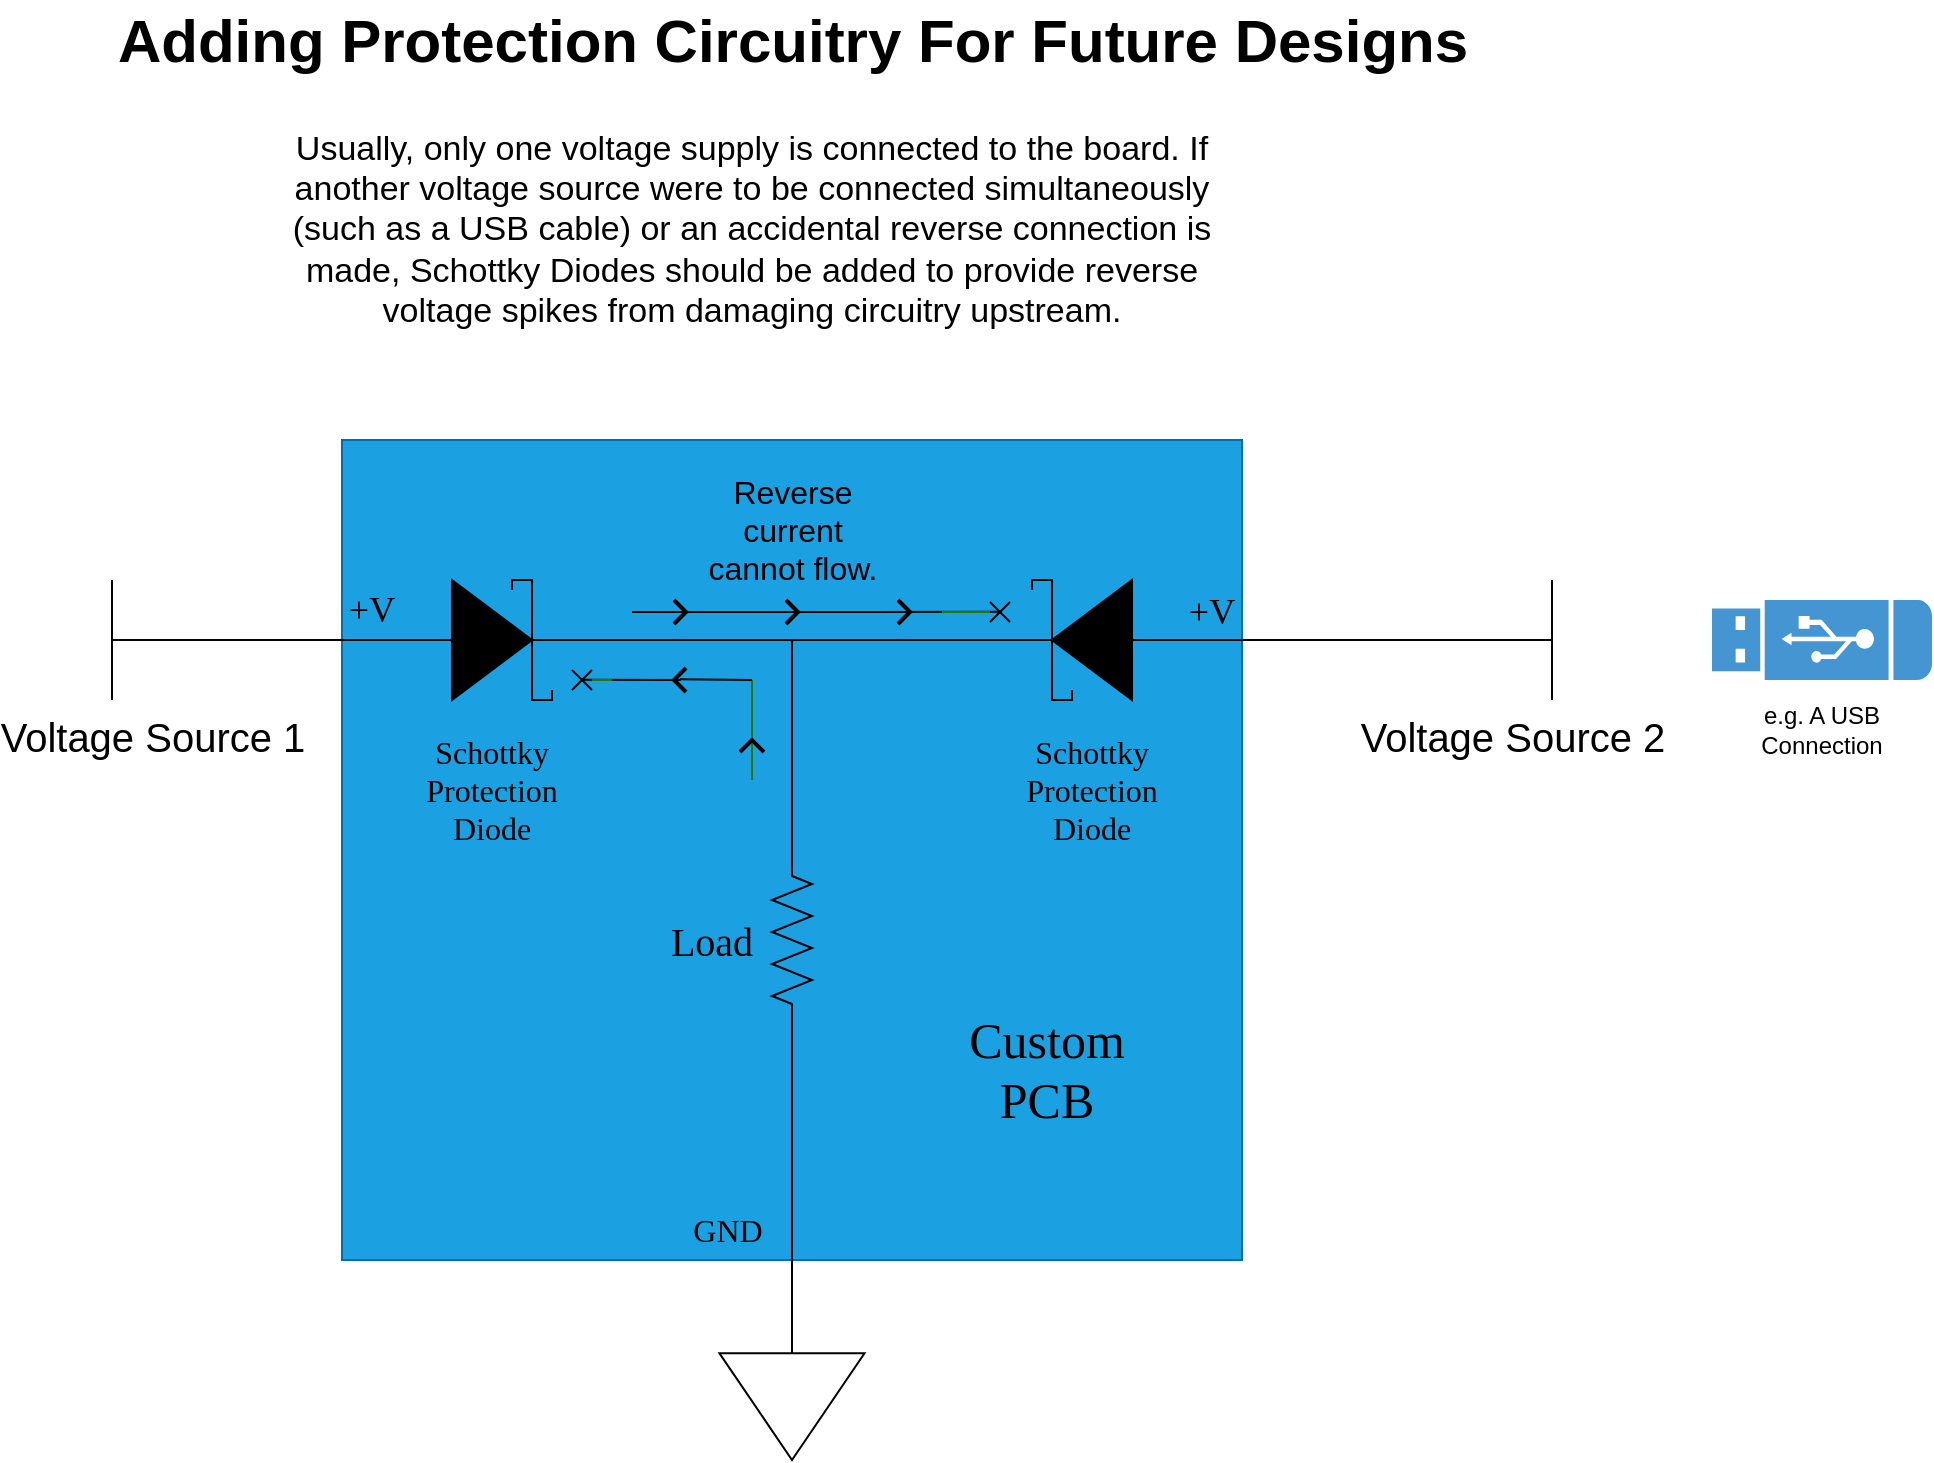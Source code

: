<mxfile version="26.1.3">
  <diagram name="Page-1" id="Qlii24mlCDuPc5cvB6Kh">
    <mxGraphModel grid="1" page="1" gridSize="10" guides="1" tooltips="1" connect="1" arrows="1" fold="1" pageScale="1" pageWidth="10000" pageHeight="10000" background="none" math="0" shadow="0">
      <root>
        <mxCell id="0" />
        <mxCell id="1" parent="0" />
        <mxCell id="KpcEkN50f_9RtJmdfwBh-9" value="" style="rounded=0;whiteSpace=wrap;html=1;fillColor=light-dark(#1BA1E2,#004C99);fontColor=#ffffff;strokeColor=#006EAF;align=center;" vertex="1" parent="1">
          <mxGeometry x="715" y="310" width="450" height="410" as="geometry" />
        </mxCell>
        <mxCell id="KpcEkN50f_9RtJmdfwBh-1" value="" style="pointerEvents=1;fillColor=strokeColor;verticalLabelPosition=bottom;shadow=0;dashed=0;align=center;html=1;verticalAlign=top;shape=mxgraph.electrical.diodes.schottky_diode;" vertex="1" parent="1">
          <mxGeometry x="740" y="380" width="100" height="60" as="geometry" />
        </mxCell>
        <mxCell id="KpcEkN50f_9RtJmdfwBh-6" value="Schottky Protection Diode" style="text;html=1;align=center;verticalAlign=middle;whiteSpace=wrap;rounded=0;rotation=0;fontFamily=Verdana;fontSize=16;fontColor=light-dark(#000000,#49FF35);" vertex="1" parent="1">
          <mxGeometry x="760" y="470" width="60" height="30" as="geometry" />
        </mxCell>
        <mxCell id="KpcEkN50f_9RtJmdfwBh-11" value="Voltage Source 1" style="pointerEvents=1;verticalLabelPosition=bottom;shadow=0;dashed=0;align=center;html=1;verticalAlign=top;shape=mxgraph.electrical.signal_sources.vss2;fontSize=20;flipV=1;direction=north;" vertex="1" parent="1">
          <mxGeometry x="600" y="380" width="40" height="60" as="geometry" />
        </mxCell>
        <mxCell id="KpcEkN50f_9RtJmdfwBh-15" value="" style="endArrow=none;html=1;rounded=0;entryX=0.5;entryY=1;entryDx=0;entryDy=0;entryPerimeter=0;exitX=0;exitY=0.5;exitDx=0;exitDy=0;exitPerimeter=0;" edge="1" parent="1" source="KpcEkN50f_9RtJmdfwBh-1" target="KpcEkN50f_9RtJmdfwBh-11">
          <mxGeometry width="50" height="50" relative="1" as="geometry">
            <mxPoint x="710" y="410" as="sourcePoint" />
            <mxPoint x="840" y="360" as="targetPoint" />
          </mxGeometry>
        </mxCell>
        <mxCell id="KpcEkN50f_9RtJmdfwBh-16" value="" style="endArrow=none;html=1;rounded=0;exitX=1;exitY=0.5;exitDx=0;exitDy=0;exitPerimeter=0;" edge="1" parent="1" source="KpcEkN50f_9RtJmdfwBh-1">
          <mxGeometry width="50" height="50" relative="1" as="geometry">
            <mxPoint x="960" y="430" as="sourcePoint" />
            <mxPoint x="940" y="410" as="targetPoint" />
          </mxGeometry>
        </mxCell>
        <mxCell id="KpcEkN50f_9RtJmdfwBh-20" value="" style="pointerEvents=1;fillColor=strokeColor;verticalLabelPosition=bottom;shadow=0;dashed=0;align=center;html=1;verticalAlign=top;shape=mxgraph.electrical.diodes.schottky_diode;direction=west;" vertex="1" parent="1">
          <mxGeometry x="1040" y="380" width="100" height="60" as="geometry" />
        </mxCell>
        <mxCell id="KpcEkN50f_9RtJmdfwBh-21" value="" style="pointerEvents=1;verticalLabelPosition=bottom;shadow=0;dashed=0;align=center;html=1;verticalAlign=top;shape=mxgraph.electrical.signal_sources.signal_ground;direction=east;" vertex="1" parent="1">
          <mxGeometry x="903.75" y="740" width="72.5" height="80" as="geometry" />
        </mxCell>
        <mxCell id="KpcEkN50f_9RtJmdfwBh-22" value="" style="endArrow=none;html=1;rounded=0;entryX=0.5;entryY=0;entryDx=0;entryDy=0;entryPerimeter=0;" edge="1" parent="1" target="KpcEkN50f_9RtJmdfwBh-21">
          <mxGeometry width="50" height="50" relative="1" as="geometry">
            <mxPoint x="940" y="700" as="sourcePoint" />
            <mxPoint x="1080" y="570" as="targetPoint" />
          </mxGeometry>
        </mxCell>
        <mxCell id="KpcEkN50f_9RtJmdfwBh-23" value="GND" style="text;html=1;align=center;verticalAlign=middle;whiteSpace=wrap;rounded=0;fontFamily=Verdana;fontSize=16;" vertex="1" parent="1">
          <mxGeometry x="878" y="690" width="60" height="30" as="geometry" />
        </mxCell>
        <mxCell id="KpcEkN50f_9RtJmdfwBh-24" value="" style="endArrow=none;html=1;rounded=0;entryX=1;entryY=0.5;entryDx=0;entryDy=0;entryPerimeter=0;" edge="1" parent="1" target="KpcEkN50f_9RtJmdfwBh-20">
          <mxGeometry width="50" height="50" relative="1" as="geometry">
            <mxPoint x="940" y="410" as="sourcePoint" />
            <mxPoint x="1010" y="500" as="targetPoint" />
          </mxGeometry>
        </mxCell>
        <mxCell id="KpcEkN50f_9RtJmdfwBh-29" value="Schottky Protection Diode" style="text;html=1;align=center;verticalAlign=middle;whiteSpace=wrap;rounded=0;rotation=0;fontFamily=Verdana;fontSize=16;fontColor=light-dark(#000000,#49FF35);" vertex="1" parent="1">
          <mxGeometry x="1060" y="470" width="60" height="30" as="geometry" />
        </mxCell>
        <mxCell id="KpcEkN50f_9RtJmdfwBh-30" value="Voltage Source 2" style="pointerEvents=1;verticalLabelPosition=bottom;shadow=0;dashed=0;align=center;html=1;verticalAlign=top;shape=mxgraph.electrical.signal_sources.vss2;fontSize=20;flipV=1;direction=south;" vertex="1" parent="1">
          <mxGeometry x="1280" y="380" width="40" height="60" as="geometry" />
        </mxCell>
        <mxCell id="KpcEkN50f_9RtJmdfwBh-40" value="" style="endArrow=none;html=1;rounded=0;entryX=0;entryY=0.5;entryDx=0;entryDy=0;entryPerimeter=0;exitX=0.5;exitY=1;exitDx=0;exitDy=0;exitPerimeter=0;" edge="1" parent="1" source="KpcEkN50f_9RtJmdfwBh-30" target="KpcEkN50f_9RtJmdfwBh-20">
          <mxGeometry width="50" height="50" relative="1" as="geometry">
            <mxPoint x="970" y="540" as="sourcePoint" />
            <mxPoint x="1020" y="490" as="targetPoint" />
          </mxGeometry>
        </mxCell>
        <mxCell id="5goqEzdLOGWbC_1ylqqu-9" value="Adding Protection Circuitry For Future Designs" style="text;strokeColor=none;fillColor=none;html=1;fontSize=30;fontStyle=1;verticalAlign=middle;align=center;" vertex="1" parent="1">
          <mxGeometry x="890" y="90" width="100" height="40" as="geometry" />
        </mxCell>
        <mxCell id="5goqEzdLOGWbC_1ylqqu-10" value="&lt;div&gt;Usually, only one voltage supply is connected to the board. If another voltage source were to be connected simultaneously (such as a USB cable) or an accidental reverse connection is made,&lt;span style=&quot;color: light-dark(rgb(0, 0, 0), rgb(73, 255, 53));&quot;&gt; Schottky Diodes&lt;/span&gt; should be added to provide reverse voltage spikes from damaging circuitry upstream.&lt;/div&gt;" style="text;html=1;align=center;verticalAlign=middle;whiteSpace=wrap;rounded=0;fontSize=17;" vertex="1" parent="1">
          <mxGeometry x="671.13" y="180" width="497.74" height="50" as="geometry" />
        </mxCell>
        <mxCell id="5goqEzdLOGWbC_1ylqqu-11" value="" style="endArrow=none;html=1;rounded=0;entryX=0.5;entryY=0;entryDx=0;entryDy=0;" edge="1" parent="1">
          <mxGeometry width="50" height="50" relative="1" as="geometry">
            <mxPoint x="940" y="410" as="sourcePoint" />
            <mxPoint x="940" y="460" as="targetPoint" />
          </mxGeometry>
        </mxCell>
        <mxCell id="5goqEzdLOGWbC_1ylqqu-17" value="" style="pointerEvents=1;shadow=0;dashed=0;html=1;strokeColor=none;fillColor=#4495D1;labelPosition=center;verticalLabelPosition=bottom;verticalAlign=top;align=center;outlineConnect=0;shape=mxgraph.veeam.usb;direction=west;" vertex="1" parent="1">
          <mxGeometry x="1400" y="390" width="110" height="40" as="geometry" />
        </mxCell>
        <mxCell id="5goqEzdLOGWbC_1ylqqu-18" value="" style="pointerEvents=1;verticalLabelPosition=bottom;shadow=0;dashed=0;align=center;html=1;verticalAlign=top;shape=mxgraph.electrical.resistors.resistor_2;direction=south;" vertex="1" parent="1">
          <mxGeometry x="930" y="510" width="20" height="100" as="geometry" />
        </mxCell>
        <mxCell id="5goqEzdLOGWbC_1ylqqu-21" value="" style="endArrow=none;html=1;rounded=0;entryX=1;entryY=0.5;entryDx=0;entryDy=0;entryPerimeter=0;" edge="1" parent="1" target="5goqEzdLOGWbC_1ylqqu-18">
          <mxGeometry width="50" height="50" relative="1" as="geometry">
            <mxPoint x="940" y="700" as="sourcePoint" />
            <mxPoint x="1100" y="590" as="targetPoint" />
          </mxGeometry>
        </mxCell>
        <mxCell id="5goqEzdLOGWbC_1ylqqu-29" value="&lt;font style=&quot;font-size: 25px;&quot; face=&quot;Verdana&quot;&gt;Custom PCB&lt;/font&gt;" style="text;html=1;align=center;verticalAlign=middle;whiteSpace=wrap;rounded=0;fontColor=light-dark(#000000,#99FF99);" vertex="1" parent="1">
          <mxGeometry x="1020" y="610" width="95" height="30" as="geometry" />
        </mxCell>
        <mxCell id="5goqEzdLOGWbC_1ylqqu-31" value="" style="endArrow=none;html=1;rounded=0;exitX=0;exitY=0.5;exitDx=0;exitDy=0;exitPerimeter=0;" edge="1" parent="1" source="5goqEzdLOGWbC_1ylqqu-18">
          <mxGeometry width="50" height="50" relative="1" as="geometry">
            <mxPoint x="980" y="550" as="sourcePoint" />
            <mxPoint x="940" y="460" as="targetPoint" />
          </mxGeometry>
        </mxCell>
        <mxCell id="5goqEzdLOGWbC_1ylqqu-33" value="&lt;font style=&quot;font-size: 20px;&quot; face=&quot;Verdana&quot;&gt;Load&lt;/font&gt;" style="text;html=1;align=center;verticalAlign=middle;whiteSpace=wrap;rounded=0;" vertex="1" parent="1">
          <mxGeometry x="870" y="545" width="60" height="30" as="geometry" />
        </mxCell>
        <mxCell id="5goqEzdLOGWbC_1ylqqu-34" value="&lt;font style=&quot;font-size: 18px;&quot;&gt;+V&lt;/font&gt;" style="text;html=1;align=center;verticalAlign=middle;whiteSpace=wrap;rounded=0;fontFamily=Verdana;" vertex="1" parent="1">
          <mxGeometry x="1120" y="381" width="60" height="30" as="geometry" />
        </mxCell>
        <mxCell id="5goqEzdLOGWbC_1ylqqu-35" value="&lt;font style=&quot;font-size: 18px;&quot;&gt;+V&lt;/font&gt;" style="text;html=1;align=center;verticalAlign=middle;whiteSpace=wrap;rounded=0;fontFamily=Verdana;" vertex="1" parent="1">
          <mxGeometry x="700" y="380" width="60" height="30" as="geometry" />
        </mxCell>
        <mxCell id="5goqEzdLOGWbC_1ylqqu-53" value="" style="endArrow=none;html=1;rounded=0;fillColor=#60a917;strokeColor=light-dark(#2D7600,#FF0000);" edge="1" parent="1">
          <mxGeometry width="50" height="50" relative="1" as="geometry">
            <mxPoint x="920" y="480" as="sourcePoint" />
            <mxPoint x="920" y="430" as="targetPoint" />
          </mxGeometry>
        </mxCell>
        <mxCell id="5goqEzdLOGWbC_1ylqqu-54" value="" style="endArrow=none;html=1;rounded=0;exitX=0.504;exitY=0.552;exitDx=0;exitDy=0;exitPerimeter=0;entryX=0.536;entryY=0.492;entryDx=0;entryDy=0;entryPerimeter=0;strokeColor=light-dark(#000000,#FF0000);" edge="1" parent="1" source="5goqEzdLOGWbC_1ylqqu-58" target="5goqEzdLOGWbC_1ylqqu-56">
          <mxGeometry width="50" height="50" relative="1" as="geometry">
            <mxPoint x="920" y="430" as="sourcePoint" />
            <mxPoint x="850" y="430" as="targetPoint" />
          </mxGeometry>
        </mxCell>
        <mxCell id="5goqEzdLOGWbC_1ylqqu-55" value="" style="endArrow=none;html=1;rounded=0;strokeColor=light-dark(#2D7600,#FF0000);" edge="1" parent="1" source="5goqEzdLOGWbC_1ylqqu-56">
          <mxGeometry width="50" height="50" relative="1" as="geometry">
            <mxPoint x="920" y="430" as="sourcePoint" />
            <mxPoint x="850" y="430" as="targetPoint" />
          </mxGeometry>
        </mxCell>
        <mxCell id="5goqEzdLOGWbC_1ylqqu-56" value="" style="shape=mxgraph.sysml.x;direction=west;rotation=-180;strokeColor=light-dark(#000000,#FF8000);" vertex="1" parent="1">
          <mxGeometry x="830" y="425" width="10" height="10" as="geometry" />
        </mxCell>
        <mxCell id="5goqEzdLOGWbC_1ylqqu-59" value="" style="endArrow=none;html=1;rounded=0;exitX=0.504;exitY=0.552;exitDx=0;exitDy=0;exitPerimeter=0;entryX=0.536;entryY=0.492;entryDx=0;entryDy=0;entryPerimeter=0;strokeColor=light-dark(#000000,#FF0000);" edge="1" parent="1" target="5goqEzdLOGWbC_1ylqqu-58">
          <mxGeometry width="50" height="50" relative="1" as="geometry">
            <mxPoint x="920" y="430" as="sourcePoint" />
            <mxPoint x="855" y="430" as="targetPoint" />
          </mxGeometry>
        </mxCell>
        <mxCell id="5goqEzdLOGWbC_1ylqqu-58" value="" style="html=1;verticalLabelPosition=bottom;labelBackgroundColor=#ffffff;verticalAlign=top;shadow=0;dashed=0;strokeWidth=2;shape=mxgraph.ios7.misc.up;strokeColor=light-dark(#000000,#FF8000);rotation=-90;fillColor=light-dark(#000000,#FF8000);" vertex="1" parent="1">
          <mxGeometry x="878" y="427" width="12" height="6" as="geometry" />
        </mxCell>
        <mxCell id="5goqEzdLOGWbC_1ylqqu-60" value="" style="html=1;verticalLabelPosition=bottom;labelBackgroundColor=#ffffff;verticalAlign=top;shadow=0;dashed=0;strokeWidth=2;shape=mxgraph.ios7.misc.up;strokeColor=light-dark(#000000,#FF8000);fillColor=light-dark(#000000,#FF8000);" vertex="1" parent="1">
          <mxGeometry x="914" y="460" width="12" height="6" as="geometry" />
        </mxCell>
        <mxCell id="5goqEzdLOGWbC_1ylqqu-61" value="&lt;font style=&quot;font-size: 16px;&quot;&gt;Reverse current &lt;span style=&quot;color: light-dark(rgb(0, 0, 0), rgb(255, 128, 0));&quot;&gt;cannot flow.&lt;/span&gt;&lt;/font&gt;" style="text;html=1;align=center;verticalAlign=middle;whiteSpace=wrap;rounded=0;" vertex="1" parent="1">
          <mxGeometry x="895.5" y="340" width="89" height="30" as="geometry" />
        </mxCell>
        <mxCell id="5goqEzdLOGWbC_1ylqqu-65" value="" style="endArrow=none;html=1;rounded=0;entryX=0.536;entryY=0.492;entryDx=0;entryDy=0;entryPerimeter=0;strokeColor=light-dark(#000000,#FF0000);" edge="1" parent="1" target="5goqEzdLOGWbC_1ylqqu-67">
          <mxGeometry width="50" height="50" relative="1" as="geometry">
            <mxPoint x="979" y="396" as="sourcePoint" />
            <mxPoint x="1015" y="396" as="targetPoint" />
          </mxGeometry>
        </mxCell>
        <mxCell id="5goqEzdLOGWbC_1ylqqu-66" value="" style="endArrow=none;html=1;rounded=0;strokeColor=light-dark(#2D7600,#FF0000);" edge="1" parent="1" source="5goqEzdLOGWbC_1ylqqu-67">
          <mxGeometry width="50" height="50" relative="1" as="geometry">
            <mxPoint x="945" y="396" as="sourcePoint" />
            <mxPoint x="1015" y="396" as="targetPoint" />
          </mxGeometry>
        </mxCell>
        <mxCell id="5goqEzdLOGWbC_1ylqqu-67" value="" style="shape=mxgraph.sysml.x;direction=west;rotation=-180;strokeColor=light-dark(#000000,#FF8000);container=0;" vertex="1" parent="1">
          <mxGeometry x="1039" y="391" width="10" height="10" as="geometry" />
        </mxCell>
        <mxCell id="5goqEzdLOGWbC_1ylqqu-68" value="" style="endArrow=none;html=1;rounded=0;entryX=0.496;entryY=0.486;entryDx=0;entryDy=0;entryPerimeter=0;strokeColor=light-dark(#000000,#FF0000);" edge="1" parent="1" source="5goqEzdLOGWbC_1ylqqu-74" target="5goqEzdLOGWbC_1ylqqu-69">
          <mxGeometry width="50" height="50" relative="1" as="geometry">
            <mxPoint x="860" y="396" as="sourcePoint" />
            <mxPoint x="1010" y="396" as="targetPoint" />
          </mxGeometry>
        </mxCell>
        <mxCell id="5goqEzdLOGWbC_1ylqqu-69" value="" style="html=1;verticalLabelPosition=bottom;labelBackgroundColor=#ffffff;verticalAlign=top;shadow=0;dashed=0;strokeWidth=2;shape=mxgraph.ios7.misc.up;strokeColor=light-dark(#000000,#FF8000);rotation=-90;fillColor=light-dark(#000000,#FF8000);container=0;flipH=0;flipV=1;" vertex="1" parent="1">
          <mxGeometry x="990" y="393" width="12" height="6" as="geometry" />
        </mxCell>
        <mxCell id="5goqEzdLOGWbC_1ylqqu-75" value="" style="endArrow=none;html=1;rounded=0;entryX=0.5;entryY=0;entryDx=0;entryDy=0;entryPerimeter=0;strokeColor=light-dark(#000000,#FF0000);" edge="1" parent="1" target="5goqEzdLOGWbC_1ylqqu-74">
          <mxGeometry width="50" height="50" relative="1" as="geometry">
            <mxPoint x="860" y="396" as="sourcePoint" />
            <mxPoint x="983" y="396" as="targetPoint" />
          </mxGeometry>
        </mxCell>
        <mxCell id="5goqEzdLOGWbC_1ylqqu-74" value="" style="html=1;verticalLabelPosition=bottom;labelBackgroundColor=#ffffff;verticalAlign=top;shadow=0;dashed=0;strokeWidth=2;shape=mxgraph.ios7.misc.up;strokeColor=light-dark(#000000,#FF8000);rotation=-90;fillColor=light-dark(#000000,#FF8000);container=0;flipH=0;flipV=1;" vertex="1" parent="1">
          <mxGeometry x="934" y="393" width="12" height="6" as="geometry" />
        </mxCell>
        <mxCell id="5goqEzdLOGWbC_1ylqqu-76" value="" style="html=1;verticalLabelPosition=bottom;labelBackgroundColor=#ffffff;verticalAlign=top;shadow=0;dashed=0;strokeWidth=2;shape=mxgraph.ios7.misc.up;strokeColor=light-dark(#000000,#FF8000);rotation=-90;fillColor=light-dark(#000000,#FF8000);container=0;flipH=0;flipV=1;" vertex="1" parent="1">
          <mxGeometry x="878" y="393" width="12" height="6" as="geometry" />
        </mxCell>
        <mxCell id="5goqEzdLOGWbC_1ylqqu-81" value="e.g. A USB Connection" style="text;html=1;align=center;verticalAlign=middle;whiteSpace=wrap;rounded=0;" vertex="1" parent="1">
          <mxGeometry x="1425" y="440" width="60" height="30" as="geometry" />
        </mxCell>
      </root>
    </mxGraphModel>
  </diagram>
</mxfile>
